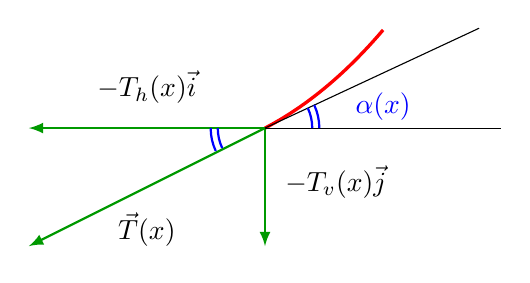 \begin{tikzpicture}[scale=3]
  \def\xmin{0}; 
 \def\xmax{+5}; 
 \def\ymin{-0}; 
 \def\ymax{+5};
% \draw[help lines] (\xmin,\ymin) grid (\xmax,\ymax); 
% \clip (\xmin,\ymin) rectangle (\xmax,\ymax);
 \def\a{+1};
% \draw [thick, domain=\xmin:\xmax] plot(\x,{exp(\x)});
  \draw [very thick, color=red, domain=0.5:1] plot(\x,{(exp(\x)+exp(-\x))/2});


  \def\xx{0.5};
  \coordinate (A) at ({\xx},{(exp(\xx)+exp(-\xx))/2});
  \def\xx{1};
  \coordinate (B) at ({\xx},{(exp(\xx)+exp(-\xx))/2});
  \def\xx{0.75};
  \coordinate (C) at ({\xx},{(exp(\xx)+exp(-\xx))/2});

  \draw[->,>=latex, thick, green!60!black] (A)-- + (-1,0);
  \draw[->,>=latex, thick, green!60!black] (A)-- + (0,-0.5);
  \draw[->,>=latex, thick, green!60!black] (A)-- + (-1,-0.5);


  \draw (A)-- +(1,0);
  \draw (A)-- +(25:1);
  \draw[blue,thick] (A)+(0.2,0) arc(0:25:0.2);
  \draw[blue,thick] (A)+(0.23,0) arc(0:25:0.23);

  \draw[blue,thick] (A)+(-0.2,0) arc(-180:-155:0.2);
  \draw[blue,thick] (A)+(-0.23,0) arc(-180:-155:0.23);

 \node[blue] at (1,1.22) {$\alpha(x)$};  

%  \draw [color=black, domain=0:0.5] plot(\x,{(exp(\x)+exp(-\x))/2});
 %  \draw [color=black, domain=1:1.3] plot(\x,{(exp(\x)+exp(-\x))/2}); 

 \node at (0,0.7) {$\vec T(x)$};  
 \node at (0,1.3) {$-T_h(x)\vec i$};  
 \node at (0.8,0.9) {$-T_v(x)\vec j$};  

% \draw[->] (0,0.5)--(2,0.5);
% \draw[dashed] (A)--(0.5,0.5);
% \draw[dashed] (B)--(1,0.5);

% \node at (0.5,0.5) [below] {$x$}; 
% \node at (1,0.5) [below] {$x+dx$}; 
% \node at (C) [above] {$d\ell$}; 
\end{tikzpicture}
